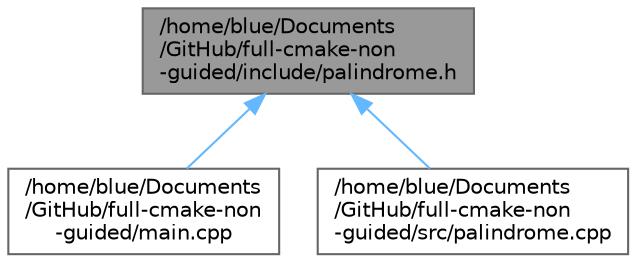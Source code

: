 digraph "/home/blue/Documents/GitHub/full-cmake-non-guided/include/palindrome.h"
{
 // LATEX_PDF_SIZE
  bgcolor="transparent";
  edge [fontname=Helvetica,fontsize=10,labelfontname=Helvetica,labelfontsize=10];
  node [fontname=Helvetica,fontsize=10,shape=box,height=0.2,width=0.4];
  Node1 [id="Node000001",label="/home/blue/Documents\l/GitHub/full-cmake-non\l-guided/include/palindrome.h",height=0.2,width=0.4,color="gray40", fillcolor="grey60", style="filled", fontcolor="black",tooltip="Returns if a string of char is a palindrome."];
  Node1 -> Node2 [id="edge1_Node000001_Node000002",dir="back",color="steelblue1",style="solid",tooltip=" "];
  Node2 [id="Node000002",label="/home/blue/Documents\l/GitHub/full-cmake-non\l-guided/main.cpp",height=0.2,width=0.4,color="grey40", fillcolor="white", style="filled",URL="$df/d0a/main_8cpp.html",tooltip="All functions of this project."];
  Node1 -> Node3 [id="edge2_Node000001_Node000003",dir="back",color="steelblue1",style="solid",tooltip=" "];
  Node3 [id="Node000003",label="/home/blue/Documents\l/GitHub/full-cmake-non\l-guided/src/palindrome.cpp",height=0.2,width=0.4,color="grey40", fillcolor="white", style="filled",URL="$d9/dec/palindrome_8cpp.html",tooltip="Implementation of palindrome function."];
}

